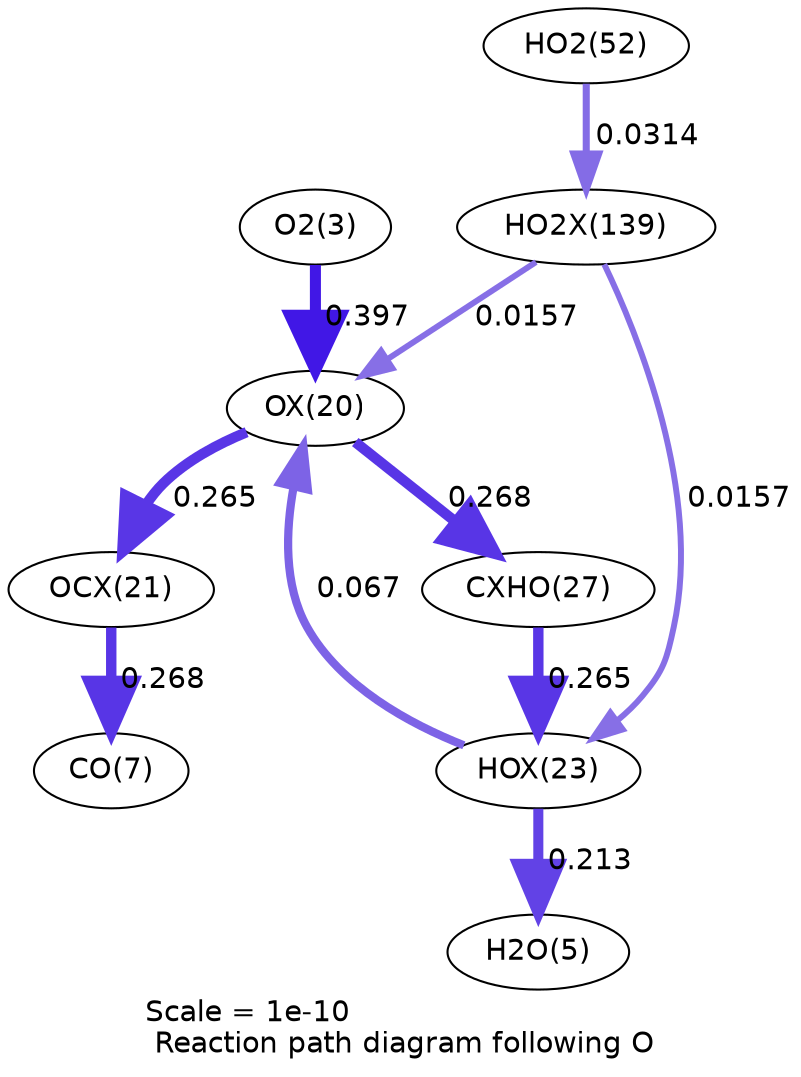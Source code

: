 digraph reaction_paths {
center=1;
s5 -> s26[fontname="Helvetica", penwidth=5.3, arrowsize=2.65, color="0.7, 0.897, 0.9"
, label=" 0.397"];
s26 -> s32[fontname="Helvetica", penwidth=5, arrowsize=2.5, color="0.7, 0.768, 0.9"
, label=" 0.268"];
s29 -> s26[fontname="Helvetica", penwidth=3.96, arrowsize=1.98, color="0.7, 0.567, 0.9"
, label=" 0.067"];
s26 -> s27[fontname="Helvetica", penwidth=5, arrowsize=2.5, color="0.7, 0.765, 0.9"
, label=" 0.265"];
s40 -> s26[fontname="Helvetica", penwidth=2.86, arrowsize=1.43, color="0.7, 0.516, 0.9"
, label=" 0.0157"];
s32 -> s29[fontname="Helvetica", penwidth=5, arrowsize=2.5, color="0.7, 0.765, 0.9"
, label=" 0.265"];
s29 -> s7[fontname="Helvetica", penwidth=4.83, arrowsize=2.42, color="0.7, 0.713, 0.9"
, label=" 0.213"];
s40 -> s29[fontname="Helvetica", penwidth=2.86, arrowsize=1.43, color="0.7, 0.516, 0.9"
, label=" 0.0157"];
s27 -> s9[fontname="Helvetica", penwidth=5, arrowsize=2.5, color="0.7, 0.768, 0.9"
, label=" 0.268"];
s21 -> s40[fontname="Helvetica", penwidth=3.39, arrowsize=1.69, color="0.7, 0.531, 0.9"
, label=" 0.0314"];
s5 [ fontname="Helvetica", label="O2(3)"];
s7 [ fontname="Helvetica", label="H2O(5)"];
s9 [ fontname="Helvetica", label="CO(7)"];
s21 [ fontname="Helvetica", label="HO2(52)"];
s26 [ fontname="Helvetica", label="OX(20)"];
s27 [ fontname="Helvetica", label="OCX(21)"];
s29 [ fontname="Helvetica", label="HOX(23)"];
s32 [ fontname="Helvetica", label="CXHO(27)"];
s40 [ fontname="Helvetica", label="HO2X(139)"];
 label = "Scale = 1e-10\l Reaction path diagram following O";
 fontname = "Helvetica";
}
